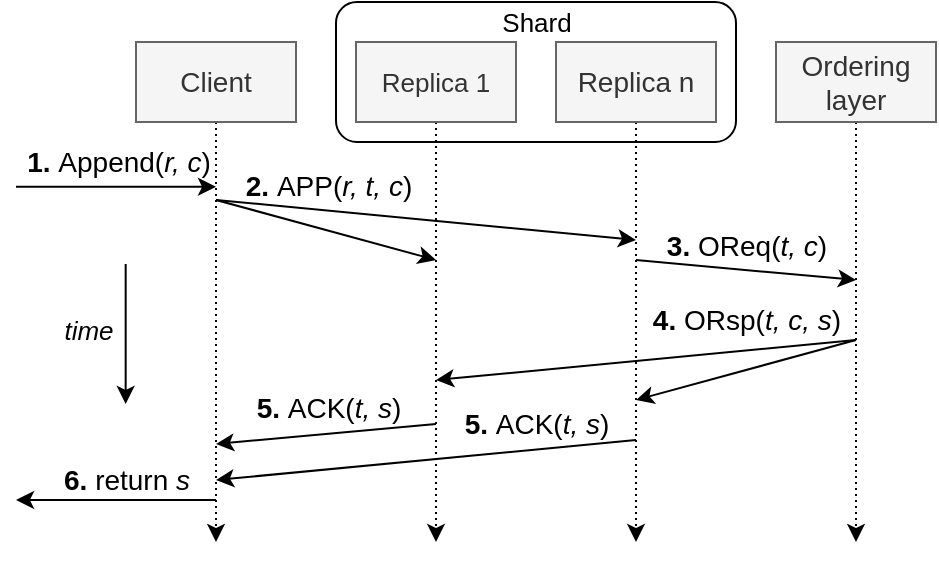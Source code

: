 <mxfile version="15.5.6" type="github">
  <diagram id="qQ4VvKvjCSt2MPSljPGY" name="Page-1">
    <mxGraphModel dx="2066" dy="1018" grid="1" gridSize="10" guides="1" tooltips="1" connect="1" arrows="1" fold="1" page="1" pageScale="1" pageWidth="827" pageHeight="1169" math="0" shadow="0">
      <root>
        <mxCell id="0" />
        <mxCell id="1" parent="0" />
        <mxCell id="AvM6Y5PnJRR4aBAU-_6O-3" value="" style="rounded=1;whiteSpace=wrap;html=1;fontSize=13;fillColor=none;" parent="1" vertex="1">
          <mxGeometry x="310" y="290" width="200" height="70" as="geometry" />
        </mxCell>
        <mxCell id="AvM6Y5PnJRR4aBAU-_6O-8" style="edgeStyle=orthogonalEdgeStyle;rounded=0;orthogonalLoop=1;jettySize=auto;html=1;exitX=0.5;exitY=1;exitDx=0;exitDy=0;fontSize=14;dashed=1;dashPattern=1 2;" parent="1" source="AvM6Y5PnJRR4aBAU-_6O-1" edge="1">
          <mxGeometry relative="1" as="geometry">
            <mxPoint x="360" y="560" as="targetPoint" />
          </mxGeometry>
        </mxCell>
        <mxCell id="AvM6Y5PnJRR4aBAU-_6O-1" value="&lt;font style=&quot;font-size: 13px&quot;&gt;Replica 1&lt;/font&gt;" style="rounded=0;whiteSpace=wrap;html=1;fillColor=#f5f5f5;strokeColor=#666666;fontColor=#333333;" parent="1" vertex="1">
          <mxGeometry x="320" y="310" width="80" height="40" as="geometry" />
        </mxCell>
        <mxCell id="AvM6Y5PnJRR4aBAU-_6O-9" style="edgeStyle=orthogonalEdgeStyle;rounded=0;orthogonalLoop=1;jettySize=auto;html=1;exitX=0.5;exitY=1;exitDx=0;exitDy=0;fontSize=14;dashed=1;dashPattern=1 2;" parent="1" source="AvM6Y5PnJRR4aBAU-_6O-2" edge="1">
          <mxGeometry relative="1" as="geometry">
            <mxPoint x="460" y="560" as="targetPoint" />
          </mxGeometry>
        </mxCell>
        <mxCell id="AvM6Y5PnJRR4aBAU-_6O-2" value="&lt;font style=&quot;font-size: 14px&quot;&gt;Replica n&lt;/font&gt;" style="rounded=0;whiteSpace=wrap;html=1;fillColor=#f5f5f5;strokeColor=#666666;fontColor=#333333;" parent="1" vertex="1">
          <mxGeometry x="420" y="310" width="80" height="40" as="geometry" />
        </mxCell>
        <mxCell id="AvM6Y5PnJRR4aBAU-_6O-4" value="Shard" style="text;html=1;align=center;verticalAlign=middle;resizable=0;points=[];autosize=1;strokeColor=none;fillColor=none;fontSize=13;" parent="1" vertex="1">
          <mxGeometry x="385" y="290" width="50" height="20" as="geometry" />
        </mxCell>
        <mxCell id="AvM6Y5PnJRR4aBAU-_6O-10" style="edgeStyle=orthogonalEdgeStyle;rounded=0;orthogonalLoop=1;jettySize=auto;html=1;exitX=0.5;exitY=1;exitDx=0;exitDy=0;fontSize=14;dashed=1;dashPattern=1 2;" parent="1" source="AvM6Y5PnJRR4aBAU-_6O-5" edge="1">
          <mxGeometry relative="1" as="geometry">
            <mxPoint x="570" y="560" as="targetPoint" />
          </mxGeometry>
        </mxCell>
        <mxCell id="AvM6Y5PnJRR4aBAU-_6O-5" value="&lt;font style=&quot;font-size: 14px&quot;&gt;Ordering layer&lt;/font&gt;" style="rounded=0;whiteSpace=wrap;html=1;fillColor=#f5f5f5;strokeColor=#666666;fontColor=#333333;" parent="1" vertex="1">
          <mxGeometry x="530" y="310" width="80" height="40" as="geometry" />
        </mxCell>
        <mxCell id="AvM6Y5PnJRR4aBAU-_6O-7" style="edgeStyle=orthogonalEdgeStyle;rounded=0;orthogonalLoop=1;jettySize=auto;html=1;exitX=0.5;exitY=1;exitDx=0;exitDy=0;fontSize=14;dashed=1;dashPattern=1 2;" parent="1" source="AvM6Y5PnJRR4aBAU-_6O-6" edge="1">
          <mxGeometry relative="1" as="geometry">
            <mxPoint x="250" y="560" as="targetPoint" />
          </mxGeometry>
        </mxCell>
        <mxCell id="AvM6Y5PnJRR4aBAU-_6O-6" value="&lt;font style=&quot;font-size: 14px&quot;&gt;Client&lt;/font&gt;" style="rounded=0;whiteSpace=wrap;html=1;fillColor=#f5f5f5;strokeColor=#666666;fontColor=#333333;" parent="1" vertex="1">
          <mxGeometry x="210" y="310" width="80" height="40" as="geometry" />
        </mxCell>
        <mxCell id="AvM6Y5PnJRR4aBAU-_6O-11" value="" style="endArrow=classic;html=1;rounded=0;fontSize=14;edgeStyle=orthogonalEdgeStyle;" parent="1" edge="1">
          <mxGeometry width="50" height="50" relative="1" as="geometry">
            <mxPoint x="150" y="382.43" as="sourcePoint" />
            <mxPoint x="250" y="382.43" as="targetPoint" />
          </mxGeometry>
        </mxCell>
        <mxCell id="AvM6Y5PnJRR4aBAU-_6O-12" value="&lt;b&gt;1.&amp;nbsp;&lt;/b&gt;Append(&lt;i&gt;r, c&lt;/i&gt;)" style="text;html=1;align=center;verticalAlign=middle;resizable=0;points=[];autosize=1;strokeColor=none;fillColor=none;fontSize=14;" parent="1" vertex="1">
          <mxGeometry x="146" y="360.43" width="110" height="20" as="geometry" />
        </mxCell>
        <mxCell id="AvM6Y5PnJRR4aBAU-_6O-14" value="" style="endArrow=classic;html=1;rounded=0;fontSize=14;" parent="1" edge="1">
          <mxGeometry width="50" height="50" relative="1" as="geometry">
            <mxPoint x="250" y="389" as="sourcePoint" />
            <mxPoint x="360" y="419" as="targetPoint" />
          </mxGeometry>
        </mxCell>
        <mxCell id="AvM6Y5PnJRR4aBAU-_6O-17" value="" style="endArrow=classic;html=1;rounded=0;fontSize=14;" parent="1" edge="1">
          <mxGeometry width="50" height="50" relative="1" as="geometry">
            <mxPoint x="250" y="389" as="sourcePoint" />
            <mxPoint x="460" y="409" as="targetPoint" />
          </mxGeometry>
        </mxCell>
        <mxCell id="AvM6Y5PnJRR4aBAU-_6O-18" value="&lt;b&gt;2.&amp;nbsp;&lt;/b&gt;APP(&lt;i&gt;r, t, c&lt;/i&gt;)" style="text;html=1;align=center;verticalAlign=middle;resizable=0;points=[];autosize=1;strokeColor=none;fillColor=none;fontSize=14;" parent="1" vertex="1">
          <mxGeometry x="256" y="372" width="100" height="20" as="geometry" />
        </mxCell>
        <mxCell id="AvM6Y5PnJRR4aBAU-_6O-19" value="" style="endArrow=classic;html=1;rounded=0;fontSize=14;" parent="1" edge="1">
          <mxGeometry width="50" height="50" relative="1" as="geometry">
            <mxPoint x="460" y="419" as="sourcePoint" />
            <mxPoint x="570" y="429" as="targetPoint" />
          </mxGeometry>
        </mxCell>
        <mxCell id="AvM6Y5PnJRR4aBAU-_6O-21" value="&lt;b&gt;3.&amp;nbsp;&lt;/b&gt;OReq(&lt;i&gt;t, c&lt;/i&gt;)" style="text;html=1;align=center;verticalAlign=middle;resizable=0;points=[];autosize=1;strokeColor=none;fillColor=none;fontSize=14;" parent="1" vertex="1">
          <mxGeometry x="465" y="402" width="100" height="20" as="geometry" />
        </mxCell>
        <mxCell id="AvM6Y5PnJRR4aBAU-_6O-22" value="" style="endArrow=classic;html=1;rounded=0;fontSize=14;" parent="1" edge="1">
          <mxGeometry width="50" height="50" relative="1" as="geometry">
            <mxPoint x="570" y="459" as="sourcePoint" />
            <mxPoint x="360" y="479" as="targetPoint" />
          </mxGeometry>
        </mxCell>
        <mxCell id="AvM6Y5PnJRR4aBAU-_6O-23" value="&lt;b&gt;4.&amp;nbsp;&lt;/b&gt;ORsp(&lt;i&gt;t, c, s&lt;/i&gt;)" style="text;html=1;align=center;verticalAlign=middle;resizable=0;points=[];autosize=1;strokeColor=none;fillColor=none;fontSize=14;" parent="1" vertex="1">
          <mxGeometry x="460" y="439" width="110" height="20" as="geometry" />
        </mxCell>
        <mxCell id="AvM6Y5PnJRR4aBAU-_6O-24" value="" style="endArrow=classic;html=1;rounded=0;fontSize=14;" parent="1" edge="1">
          <mxGeometry width="50" height="50" relative="1" as="geometry">
            <mxPoint x="570" y="459" as="sourcePoint" />
            <mxPoint x="460" y="489" as="targetPoint" />
          </mxGeometry>
        </mxCell>
        <mxCell id="AvM6Y5PnJRR4aBAU-_6O-25" value="" style="endArrow=classic;html=1;rounded=0;fontSize=14;" parent="1" edge="1">
          <mxGeometry width="50" height="50" relative="1" as="geometry">
            <mxPoint x="360" y="501" as="sourcePoint" />
            <mxPoint x="250" y="511" as="targetPoint" />
          </mxGeometry>
        </mxCell>
        <mxCell id="AvM6Y5PnJRR4aBAU-_6O-26" value="&lt;b&gt;5.&amp;nbsp;&lt;/b&gt;ACK(&lt;i&gt;t, s&lt;/i&gt;)" style="text;html=1;align=center;verticalAlign=middle;resizable=0;points=[];autosize=1;strokeColor=none;fillColor=none;fontSize=14;" parent="1" vertex="1">
          <mxGeometry x="261" y="483" width="90" height="20" as="geometry" />
        </mxCell>
        <mxCell id="AvM6Y5PnJRR4aBAU-_6O-27" value="" style="endArrow=classic;html=1;rounded=0;fontSize=14;" parent="1" edge="1">
          <mxGeometry width="50" height="50" relative="1" as="geometry">
            <mxPoint x="460" y="509" as="sourcePoint" />
            <mxPoint x="250" y="529" as="targetPoint" />
          </mxGeometry>
        </mxCell>
        <mxCell id="AvM6Y5PnJRR4aBAU-_6O-28" value="&lt;b&gt;5.&amp;nbsp;&lt;/b&gt;ACK(&lt;i&gt;t, s&lt;/i&gt;)" style="text;html=1;align=center;verticalAlign=middle;resizable=0;points=[];autosize=1;strokeColor=none;fillColor=none;fontSize=14;" parent="1" vertex="1">
          <mxGeometry x="365" y="491" width="90" height="20" as="geometry" />
        </mxCell>
        <mxCell id="AvM6Y5PnJRR4aBAU-_6O-29" value="" style="endArrow=classic;html=1;rounded=0;fontSize=14;edgeStyle=orthogonalEdgeStyle;" parent="1" edge="1">
          <mxGeometry width="50" height="50" relative="1" as="geometry">
            <mxPoint x="250" y="539" as="sourcePoint" />
            <mxPoint x="150" y="539" as="targetPoint" />
          </mxGeometry>
        </mxCell>
        <mxCell id="AvM6Y5PnJRR4aBAU-_6O-30" value="&lt;b&gt;6.&amp;nbsp;&lt;/b&gt;return &lt;i&gt;s&lt;/i&gt;" style="text;html=1;align=center;verticalAlign=middle;resizable=0;points=[];autosize=1;strokeColor=none;fillColor=none;fontSize=14;" parent="1" vertex="1">
          <mxGeometry x="165" y="519" width="80" height="20" as="geometry" />
        </mxCell>
        <mxCell id="AvM6Y5PnJRR4aBAU-_6O-31" value="" style="endArrow=classic;html=1;rounded=0;fontSize=14;edgeStyle=orthogonalEdgeStyle;" parent="1" edge="1">
          <mxGeometry width="50" height="50" relative="1" as="geometry">
            <mxPoint x="204.83" y="421" as="sourcePoint" />
            <mxPoint x="204.83" y="491" as="targetPoint" />
          </mxGeometry>
        </mxCell>
        <mxCell id="AvM6Y5PnJRR4aBAU-_6O-32" value="&lt;font style=&quot;font-size: 13px&quot;&gt;&lt;i&gt;time&lt;/i&gt;&lt;/font&gt;" style="text;html=1;align=center;verticalAlign=middle;resizable=0;points=[];autosize=1;strokeColor=none;fillColor=none;fontSize=14;" parent="1" vertex="1">
          <mxGeometry x="166" y="444" width="40" height="20" as="geometry" />
        </mxCell>
      </root>
    </mxGraphModel>
  </diagram>
</mxfile>
